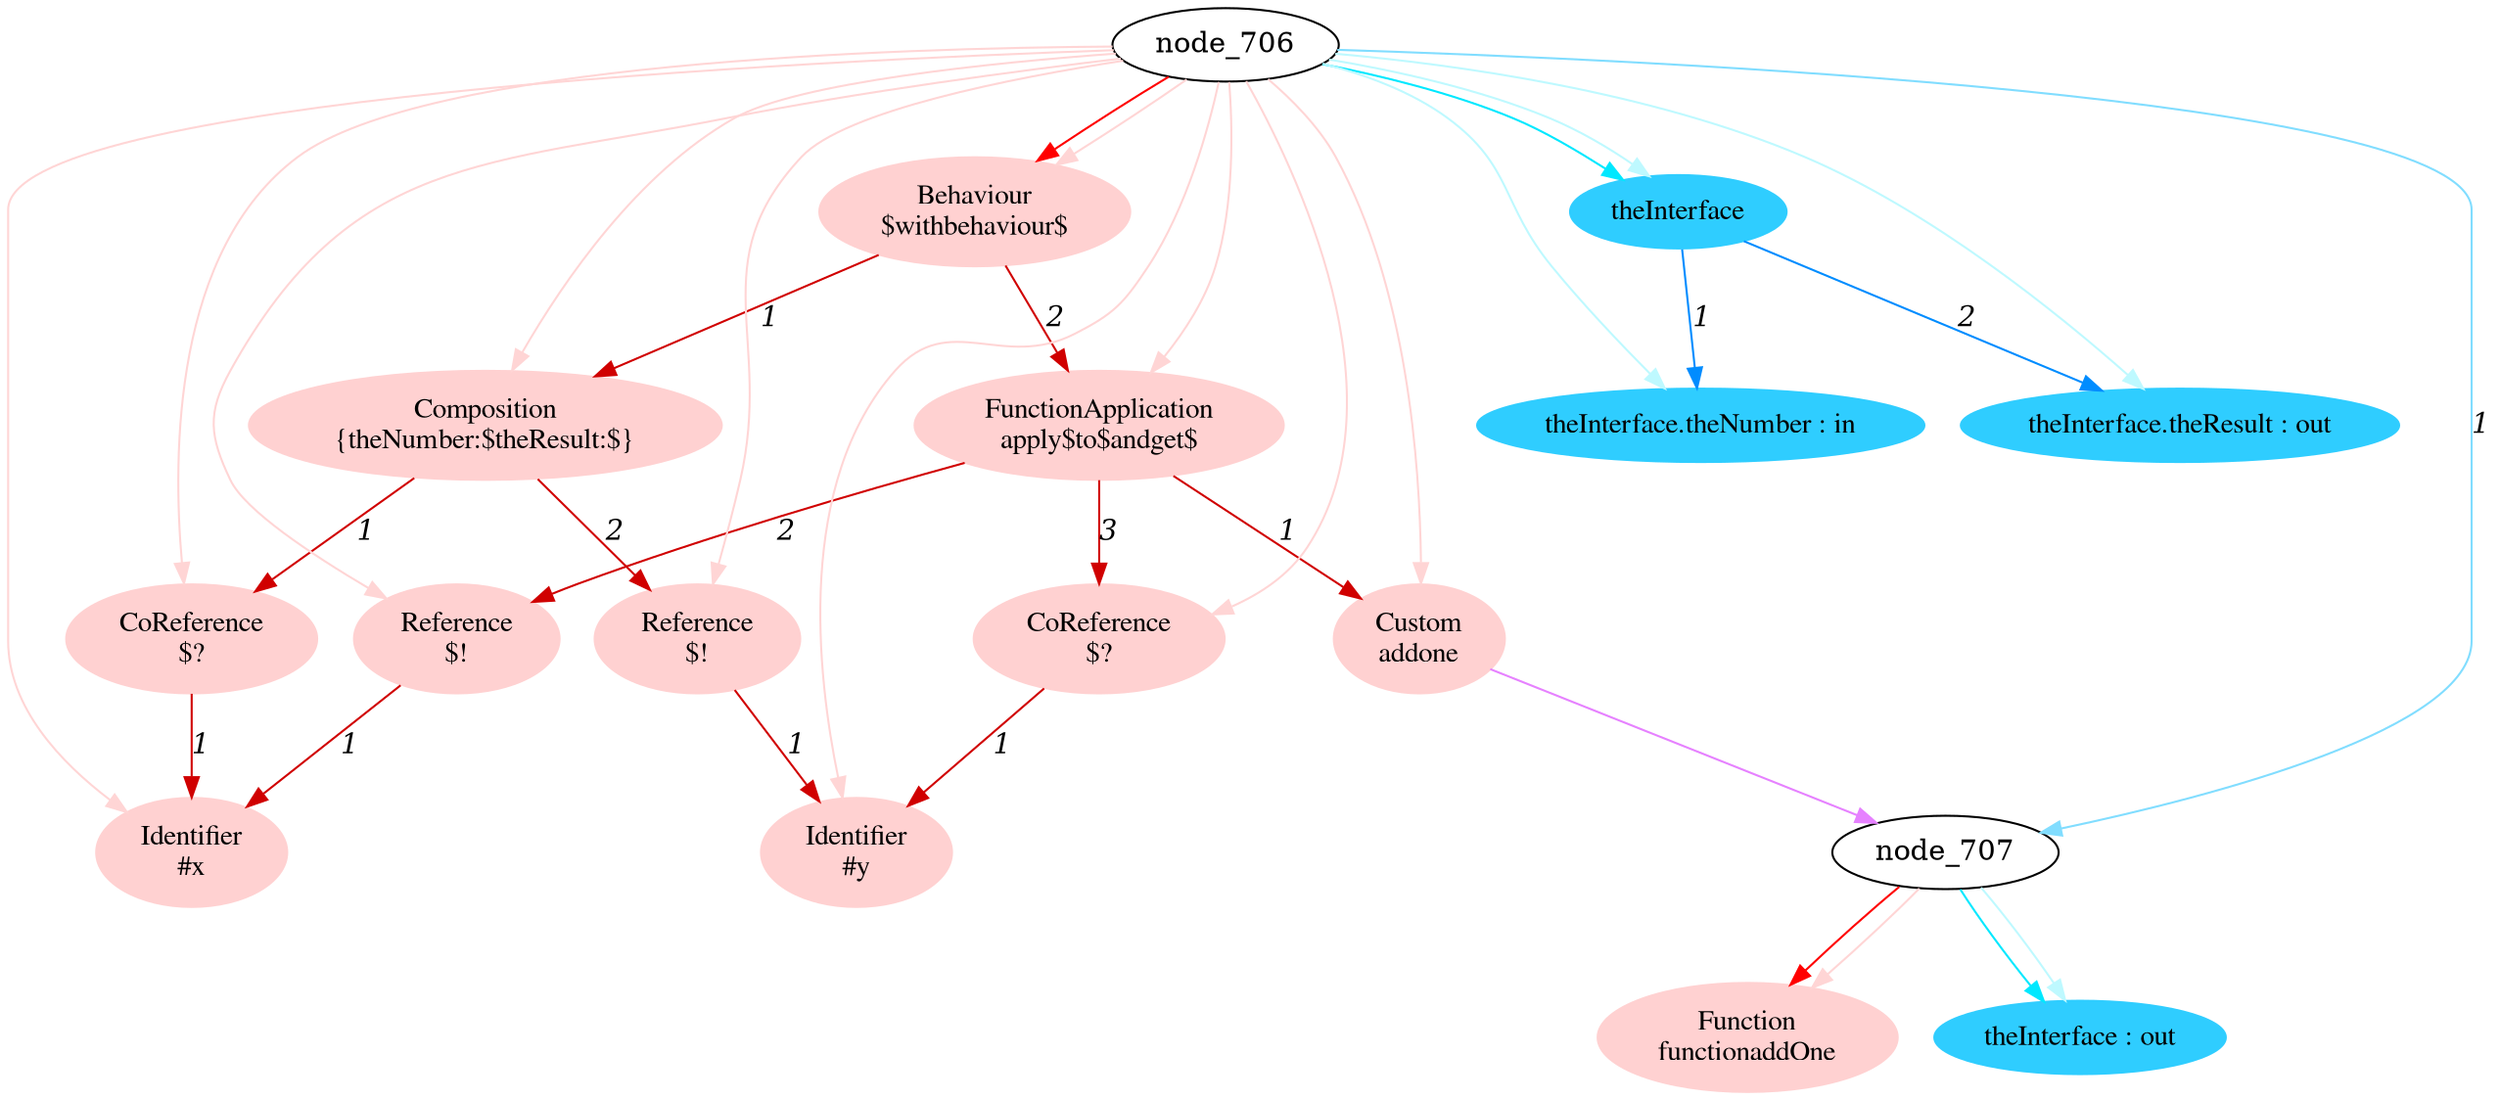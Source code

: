 digraph g{node_760 [shape="ellipse", style="filled", color="#ffd1d1", fontname="Times", label="Function
functionaddOne" ]
node_763 [shape="ellipse", style="filled", color="#ffd1d1", fontname="Times", label="Identifier
#x" ]
node_767 [shape="ellipse", style="filled", color="#ffd1d1", fontname="Times", label="CoReference
$?" ]
node_771 [shape="ellipse", style="filled", color="#ffd1d1", fontname="Times", label="Identifier
#y" ]
node_775 [shape="ellipse", style="filled", color="#ffd1d1", fontname="Times", label="Reference
$!" ]
node_779 [shape="ellipse", style="filled", color="#ffd1d1", fontname="Times", label="Composition
{theNumber:$theResult:$}" ]
node_784 [shape="ellipse", style="filled", color="#ffd1d1", fontname="Times", label="Custom
addone" ]
node_787 [shape="ellipse", style="filled", color="#ffd1d1", fontname="Times", label="Reference
$!" ]
node_791 [shape="ellipse", style="filled", color="#ffd1d1", fontname="Times", label="CoReference
$?" ]
node_795 [shape="ellipse", style="filled", color="#ffd1d1", fontname="Times", label="FunctionApplication
apply$to$andget$" ]
node_801 [shape="ellipse", style="filled", color="#ffd1d1", fontname="Times", label="Behaviour
$withbehaviour$" ]
node_708 [shape="ellipse", style="filled", color="#2fcdff", fontname="Times", label="theInterface : out" ]
node_715 [shape="ellipse", style="filled", color="#2fcdff", fontname="Times", label="theInterface" ]
node_716 [shape="ellipse", style="filled", color="#2fcdff", fontname="Times", label="theInterface.theNumber : in" ]
node_718 [shape="ellipse", style="filled", color="#2fcdff", fontname="Times", label="theInterface.theResult : out" ]
node_767 -> node_763 [dir=forward, arrowHead=normal, fontname="Times-Italic", arrowsize=1, color="#d00000", label="1",  headlabel="", taillabel="" ]
node_775 -> node_771 [dir=forward, arrowHead=normal, fontname="Times-Italic", arrowsize=1, color="#d00000", label="1",  headlabel="", taillabel="" ]
node_779 -> node_767 [dir=forward, arrowHead=normal, fontname="Times-Italic", arrowsize=1, color="#d00000", label="1",  headlabel="", taillabel="" ]
node_779 -> node_775 [dir=forward, arrowHead=normal, fontname="Times-Italic", arrowsize=1, color="#d00000", label="2",  headlabel="", taillabel="" ]
node_787 -> node_763 [dir=forward, arrowHead=normal, fontname="Times-Italic", arrowsize=1, color="#d00000", label="1",  headlabel="", taillabel="" ]
node_791 -> node_771 [dir=forward, arrowHead=normal, fontname="Times-Italic", arrowsize=1, color="#d00000", label="1",  headlabel="", taillabel="" ]
node_795 -> node_784 [dir=forward, arrowHead=normal, fontname="Times-Italic", arrowsize=1, color="#d00000", label="1",  headlabel="", taillabel="" ]
node_795 -> node_787 [dir=forward, arrowHead=normal, fontname="Times-Italic", arrowsize=1, color="#d00000", label="2",  headlabel="", taillabel="" ]
node_795 -> node_791 [dir=forward, arrowHead=normal, fontname="Times-Italic", arrowsize=1, color="#d00000", label="3",  headlabel="", taillabel="" ]
node_801 -> node_779 [dir=forward, arrowHead=normal, fontname="Times-Italic", arrowsize=1, color="#d00000", label="1",  headlabel="", taillabel="" ]
node_801 -> node_795 [dir=forward, arrowHead=normal, fontname="Times-Italic", arrowsize=1, color="#d00000", label="2",  headlabel="", taillabel="" ]
node_707 -> node_760 [dir=forward, arrowHead=normal, fontname="Times-Italic", arrowsize=1, color="#ff0000", label="",  headlabel="", taillabel="" ]
node_706 -> node_801 [dir=forward, arrowHead=normal, fontname="Times-Italic", arrowsize=1, color="#ff0000", label="",  headlabel="", taillabel="" ]
node_707 -> node_760 [dir=forward, arrowHead=normal, fontname="Times-Italic", arrowsize=1, color="#ffd5d5", label="",  headlabel="", taillabel="" ]
node_706 -> node_763 [dir=forward, arrowHead=normal, fontname="Times-Italic", arrowsize=1, color="#ffd5d5", label="",  headlabel="", taillabel="" ]
node_706 -> node_767 [dir=forward, arrowHead=normal, fontname="Times-Italic", arrowsize=1, color="#ffd5d5", label="",  headlabel="", taillabel="" ]
node_706 -> node_771 [dir=forward, arrowHead=normal, fontname="Times-Italic", arrowsize=1, color="#ffd5d5", label="",  headlabel="", taillabel="" ]
node_706 -> node_775 [dir=forward, arrowHead=normal, fontname="Times-Italic", arrowsize=1, color="#ffd5d5", label="",  headlabel="", taillabel="" ]
node_706 -> node_779 [dir=forward, arrowHead=normal, fontname="Times-Italic", arrowsize=1, color="#ffd5d5", label="",  headlabel="", taillabel="" ]
node_706 -> node_784 [dir=forward, arrowHead=normal, fontname="Times-Italic", arrowsize=1, color="#ffd5d5", label="",  headlabel="", taillabel="" ]
node_706 -> node_787 [dir=forward, arrowHead=normal, fontname="Times-Italic", arrowsize=1, color="#ffd5d5", label="",  headlabel="", taillabel="" ]
node_706 -> node_791 [dir=forward, arrowHead=normal, fontname="Times-Italic", arrowsize=1, color="#ffd5d5", label="",  headlabel="", taillabel="" ]
node_706 -> node_795 [dir=forward, arrowHead=normal, fontname="Times-Italic", arrowsize=1, color="#ffd5d5", label="",  headlabel="", taillabel="" ]
node_706 -> node_801 [dir=forward, arrowHead=normal, fontname="Times-Italic", arrowsize=1, color="#ffd5d5", label="",  headlabel="", taillabel="" ]
node_707 -> node_708 [dir=forward, arrowHead=normal, fontname="Times-Italic", arrowsize=1, color="#00e8ff", label="",  headlabel="", taillabel="" ]
node_706 -> node_715 [dir=forward, arrowHead=normal, fontname="Times-Italic", arrowsize=1, color="#00e8ff", label="",  headlabel="", taillabel="" ]
node_707 -> node_708 [dir=forward, arrowHead=normal, fontname="Times-Italic", arrowsize=1, color="#bef9ff", label="",  headlabel="", taillabel="" ]
node_706 -> node_716 [dir=forward, arrowHead=normal, fontname="Times-Italic", arrowsize=1, color="#bef9ff", label="",  headlabel="", taillabel="" ]
node_706 -> node_718 [dir=forward, arrowHead=normal, fontname="Times-Italic", arrowsize=1, color="#bef9ff", label="",  headlabel="", taillabel="" ]
node_706 -> node_715 [dir=forward, arrowHead=normal, fontname="Times-Italic", arrowsize=1, color="#bef9ff", label="",  headlabel="", taillabel="" ]
node_715 -> node_716 [dir=forward, arrowHead=normal, fontname="Times-Italic", arrowsize=1, color="#008cff", label="1",  headlabel="", taillabel="" ]
node_715 -> node_718 [dir=forward, arrowHead=normal, fontname="Times-Italic", arrowsize=1, color="#008cff", label="2",  headlabel="", taillabel="" ]
node_706 -> node_707 [dir=forward, arrowHead=normal, fontname="Times-Italic", arrowsize=1, color="#81ddff", label="1",  headlabel="", taillabel="" ]
node_784 -> node_707 [dir=forward, arrowHead=normal, fontname="Times-Italic", arrowsize=1, color="#e681ff", label="",  headlabel="", taillabel="" ]
}